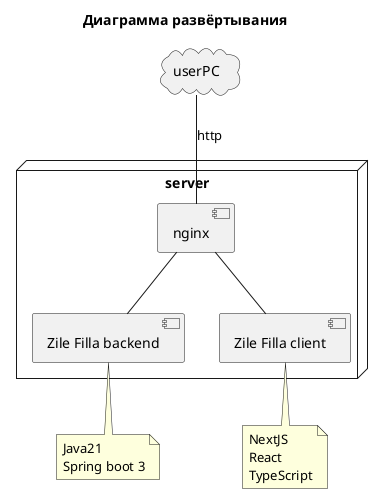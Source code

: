 @startuml D1-deploy
title
Диаграмма развёртывания
end title

cloud userPC {

}

node server {
    component nginx as proxy
    component "Zile Filla backend" as backend
    component "Zile Filla client" as client
}

userPC -- proxy : http
proxy -- backend
proxy -- client

note bottom of backend : Java21\nSpring boot 3
note bottom of client : NextJS\nReact\nTypeScript
@enduml
